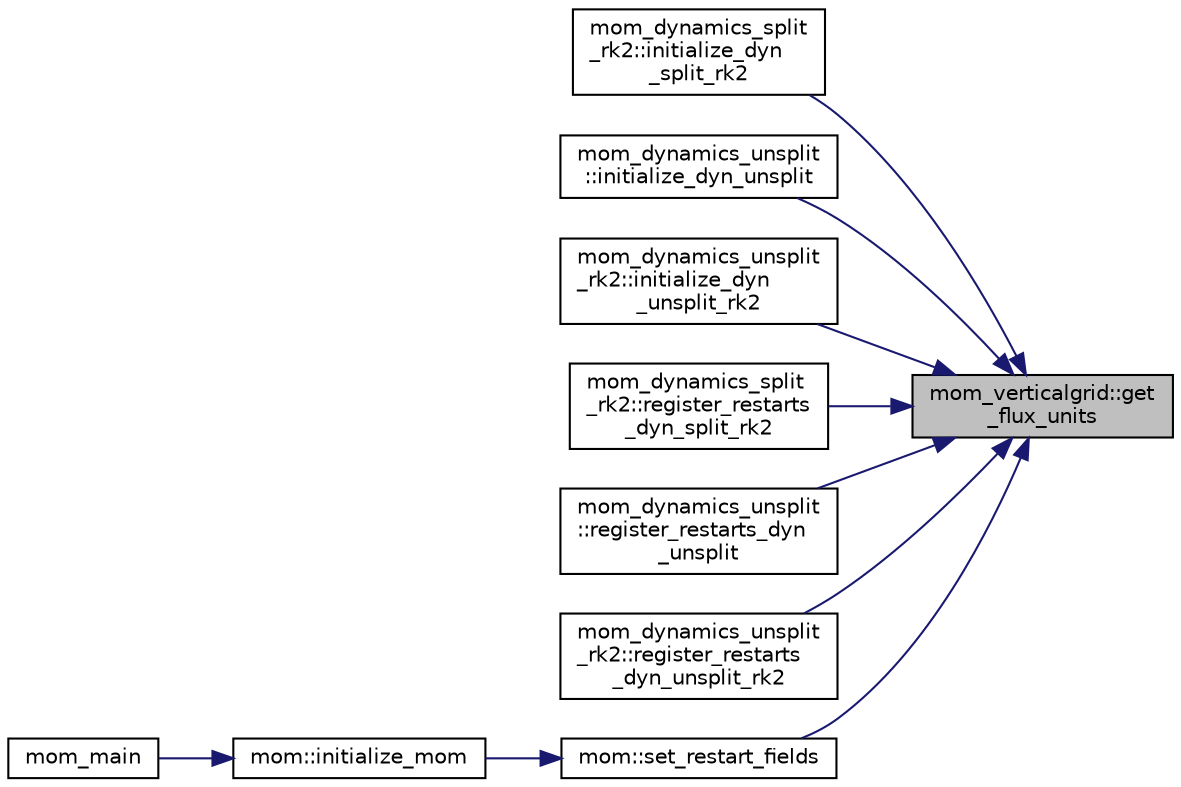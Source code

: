 digraph "mom_verticalgrid::get_flux_units"
{
 // INTERACTIVE_SVG=YES
 // LATEX_PDF_SIZE
  edge [fontname="Helvetica",fontsize="10",labelfontname="Helvetica",labelfontsize="10"];
  node [fontname="Helvetica",fontsize="10",shape=record];
  rankdir="RL";
  Node1 [label="mom_verticalgrid::get\l_flux_units",height=0.2,width=0.4,color="black", fillcolor="grey75", style="filled", fontcolor="black",tooltip="Returns the model's thickness flux units, usually m^3/s or kg/s."];
  Node1 -> Node2 [dir="back",color="midnightblue",fontsize="10",style="solid",fontname="Helvetica"];
  Node2 [label="mom_dynamics_split\l_rk2::initialize_dyn\l_split_rk2",height=0.2,width=0.4,color="black", fillcolor="white", style="filled",URL="$namespacemom__dynamics__split__rk2.html#aa9a0a027754d3ca2d49f3993bc64b1b7",tooltip="This subroutine initializes all of the variables that are used by this dynamic core,..."];
  Node1 -> Node3 [dir="back",color="midnightblue",fontsize="10",style="solid",fontname="Helvetica"];
  Node3 [label="mom_dynamics_unsplit\l::initialize_dyn_unsplit",height=0.2,width=0.4,color="black", fillcolor="white", style="filled",URL="$namespacemom__dynamics__unsplit.html#a190363f34b9f08eb7965356876dbddc4",tooltip="Initialize parameters and allocate memory associated with the unsplit dynamics module."];
  Node1 -> Node4 [dir="back",color="midnightblue",fontsize="10",style="solid",fontname="Helvetica"];
  Node4 [label="mom_dynamics_unsplit\l_rk2::initialize_dyn\l_unsplit_rk2",height=0.2,width=0.4,color="black", fillcolor="white", style="filled",URL="$namespacemom__dynamics__unsplit__rk2.html#a7703d91136bb80cdba5bae91d6f86239",tooltip="Initialize parameters and allocate memory associated with the unsplit RK2 dynamics module."];
  Node1 -> Node5 [dir="back",color="midnightblue",fontsize="10",style="solid",fontname="Helvetica"];
  Node5 [label="mom_dynamics_split\l_rk2::register_restarts\l_dyn_split_rk2",height=0.2,width=0.4,color="black", fillcolor="white", style="filled",URL="$namespacemom__dynamics__split__rk2.html#a9f889b82fd5ed29a854da99d3c929366",tooltip="This subroutine sets up any auxiliary restart variables that are specific to the unsplit time steppin..."];
  Node1 -> Node6 [dir="back",color="midnightblue",fontsize="10",style="solid",fontname="Helvetica"];
  Node6 [label="mom_dynamics_unsplit\l::register_restarts_dyn\l_unsplit",height=0.2,width=0.4,color="black", fillcolor="white", style="filled",URL="$namespacemom__dynamics__unsplit.html#a5a650785f745fd9cf42e1e014dd2d89a",tooltip="Allocate the control structure for this module, allocates memory in it, and registers any auxiliary r..."];
  Node1 -> Node7 [dir="back",color="midnightblue",fontsize="10",style="solid",fontname="Helvetica"];
  Node7 [label="mom_dynamics_unsplit\l_rk2::register_restarts\l_dyn_unsplit_rk2",height=0.2,width=0.4,color="black", fillcolor="white", style="filled",URL="$namespacemom__dynamics__unsplit__rk2.html#a6e670b5eaefad5b2f16b3e00c2788dfb",tooltip="Allocate the control structure for this module, allocates memory in it, and registers any auxiliary r..."];
  Node1 -> Node8 [dir="back",color="midnightblue",fontsize="10",style="solid",fontname="Helvetica"];
  Node8 [label="mom::set_restart_fields",height=0.2,width=0.4,color="black", fillcolor="white", style="filled",URL="$namespacemom.html#a76cb0af280a5c9e877dc206a6849b46b",tooltip="Set the fields that are needed for bitwise identical restarting the time stepping scheme...."];
  Node8 -> Node9 [dir="back",color="midnightblue",fontsize="10",style="solid",fontname="Helvetica"];
  Node9 [label="mom::initialize_mom",height=0.2,width=0.4,color="black", fillcolor="white", style="filled",URL="$namespacemom.html#a96708b16215666edbfa5b46228f3a200",tooltip="Initialize MOM, including memory allocation, setting up parameters and diagnostics,..."];
  Node9 -> Node10 [dir="back",color="midnightblue",fontsize="10",style="solid",fontname="Helvetica"];
  Node10 [label="mom_main",height=0.2,width=0.4,color="black", fillcolor="white", style="filled",URL="$MOM__driver_8F90.html#a08fffeb2d8e8acbf9ed4609be6d258c6",tooltip=" "];
}
